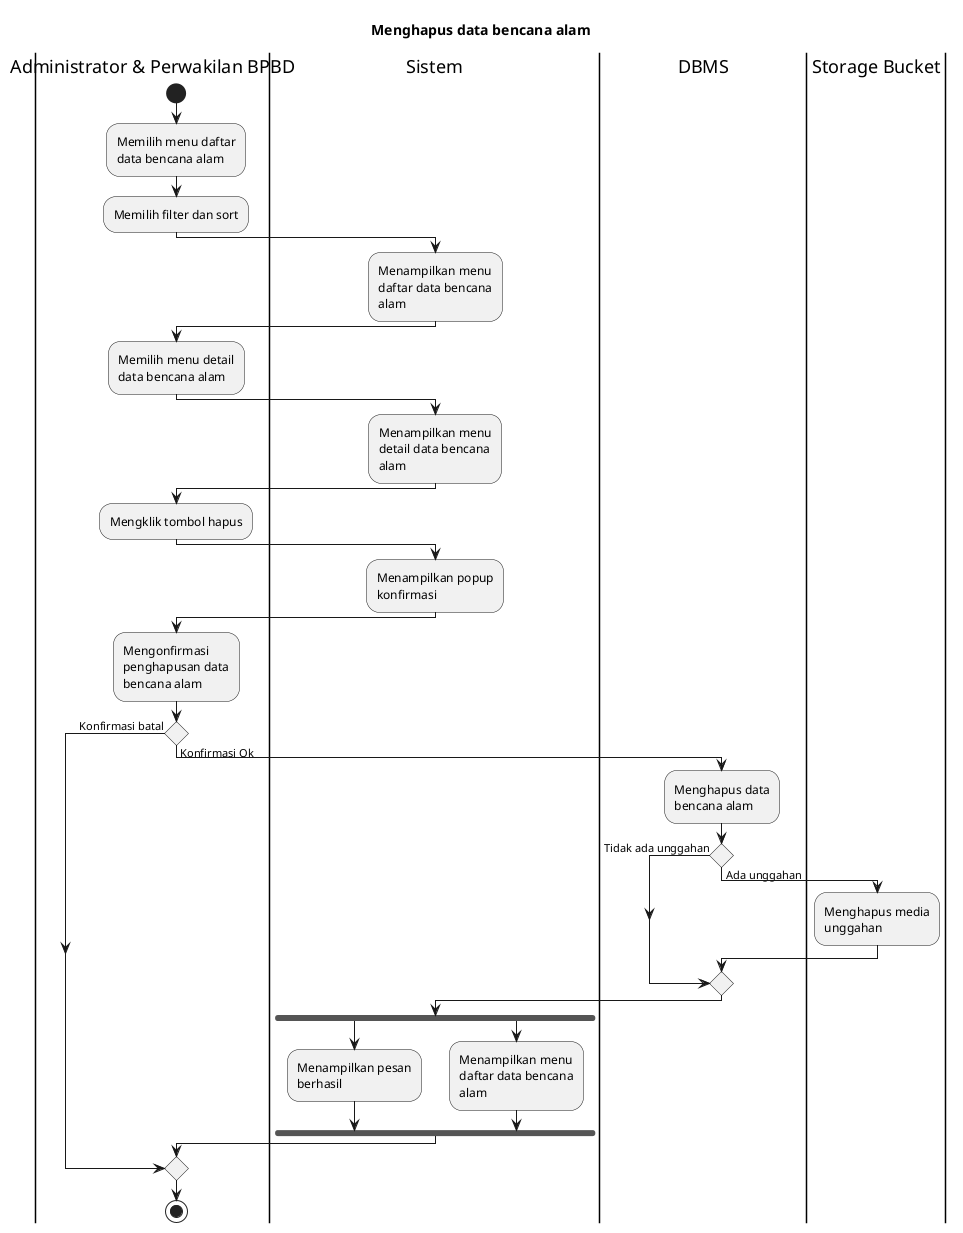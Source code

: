 @startuml UC-MGDISASTER-010 - Menghapus data bencana alam
skinparam wrapWidth 140

title Menghapus data bencana alam

|Administrator & Perwakilan BPBD|
start
:Memilih menu daftar data bencana alam;
:Memilih filter dan sort;

|Sistem|
:Menampilkan menu daftar data bencana alam;

|Administrator & Perwakilan BPBD|
:Memilih menu detail data bencana alam;

|Sistem|
:Menampilkan menu detail data bencana alam;

|Administrator & Perwakilan BPBD|
:Mengklik tombol hapus;

|Sistem|
:Menampilkan popup konfirmasi;

|Administrator & Perwakilan BPBD|
:Mengonfirmasi penghapusan data bencana alam;

if () then (Konfirmasi batal)
else (Konfirmasi Ok)
  |DBMS|
  :Menghapus data bencana alam;

  if () then (Tidak ada unggahan)
  else (Ada unggahan)
    |Storage Bucket|
    :Menghapus media unggahan;
  endif

  |Sistem|
  fork
    :Menampilkan pesan berhasil;
  fork again
    :Menampilkan menu daftar data bencana alam;
  endfork
endif

|Administrator & Perwakilan BPBD|
stop

@enduml